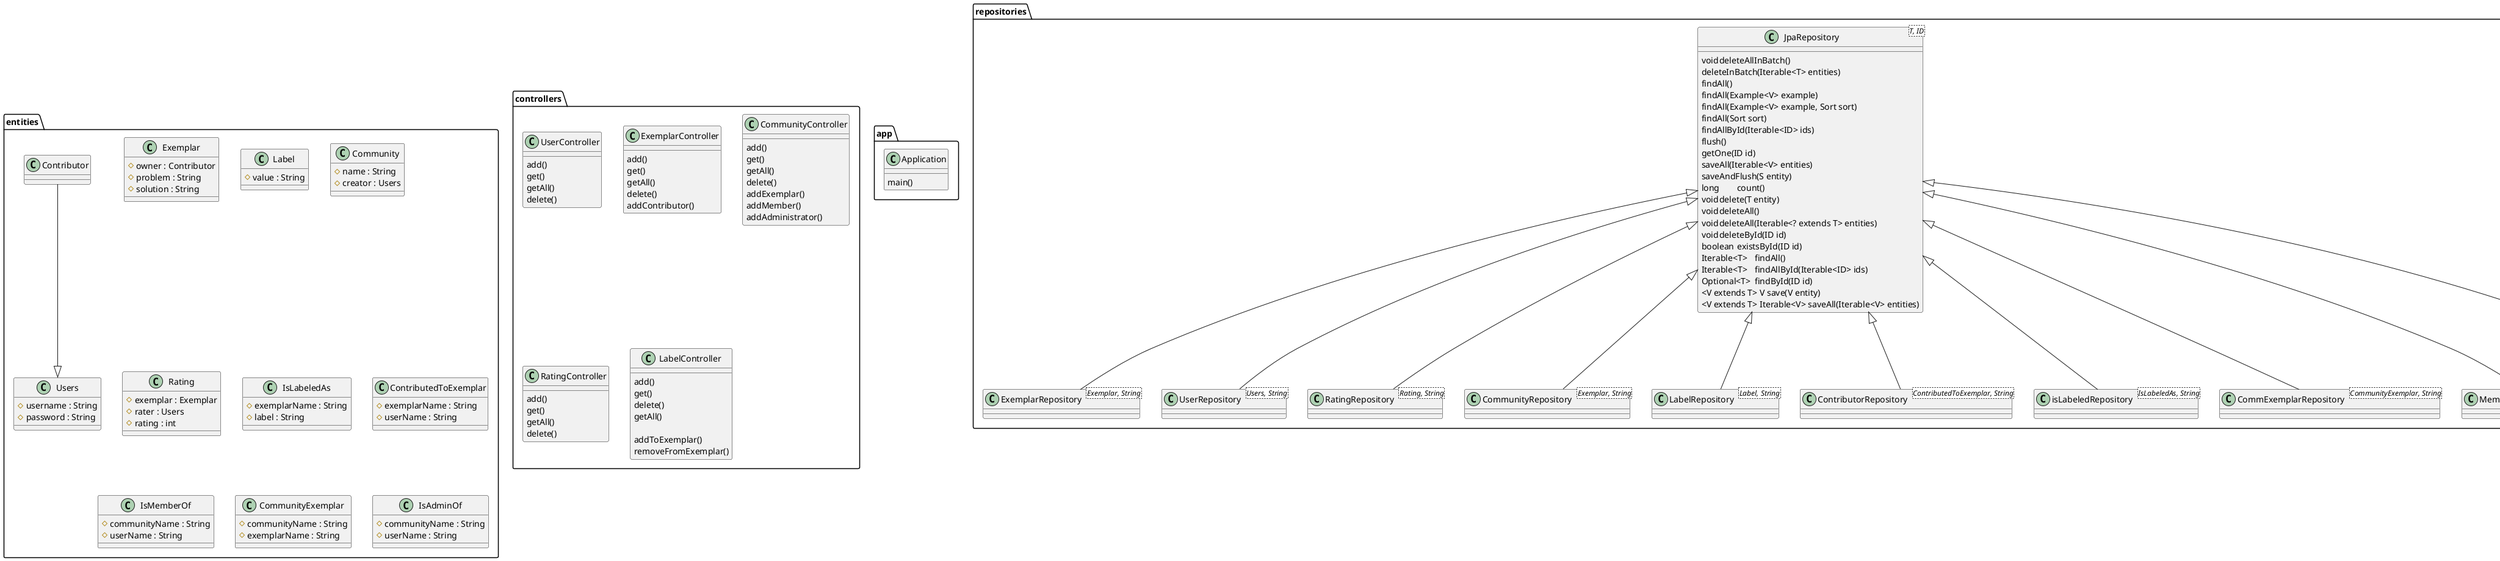 @startuml
package app{
class Application{
main()
}
}


package entities{
class Exemplar{
#owner : Contributor
#problem : String
#solution : String
}

class Users{
#username : String
#password : String
}

class Contributor{

}
Contributor --|> Users


class Label{
 #value : String
}


class Community{
#name : String
#creator : Users
}

class Rating{
#exemplar : Exemplar
#rater : Users
#rating : int
}

class IsLabeledAs{
#exemplarName : String
#label : String
}

class ContributedToExemplar{
#exemplarName : String
#userName : String
}
class IsMemberOf{
#communityName : String
#userName : String
}

class CommunityExemplar{
#communityName : String
#exemplarName : String
}

class IsAdminOf{
#communityName : String
#userName : String
}
}

package repositories{
class JpaRepository<T, ID>{
void	deleteAllInBatch()
deleteInBatch(Iterable<T> entities)
findAll()
findAll(Example<V> example)
findAll(Example<V> example, Sort sort)
findAll(Sort sort)
findAllById(Iterable<ID> ids)
flush()
getOne(ID id)
saveAll(Iterable<V> entities)
saveAndFlush(S entity)
long	count()
void	delete(T entity)
void	deleteAll()
void	deleteAll(Iterable<? extends T> entities)
void	deleteById(ID id)
boolean	existsById(ID id)
Iterable<T>	findAll()
Iterable<T>	findAllById(Iterable<ID> ids)
Optional<T>	findById(ID id)
<V extends T> V save(V entity)
<V extends T> Iterable<V>	saveAll(Iterable<V> entities)

}
class ExemplarRepository<Exemplar, String> extends JpaRepository{
}
class UserRepository<Users, String> extends JpaRepository{
}
class RatingRepository<Rating, String> extends JpaRepository{
}
class CommunityRepository<Exemplar, String> extends JpaRepository{
}
class LabelRepository<Label, String> extends JpaRepository{
}
class ContributorRepository<ContributedToExemplar, String> extends JpaRepository{
}
class isLabeledRepository<IsLabeledAs, String> extends JpaRepository{
}
class CommExemplarRepository<CommunityExemplar, String> extends JpaRepository{
}
class MemberRepository<IsMemberOf, String> extends JpaRepository{
}
class AdminRepository<IsAdminOf, String> extends JpaRepository{
}

}

package controllers{
class UserController{
add()
get()
getAll()
delete()
}

class ExemplarController{
add()
get()
getAll()
delete()
addContributor()
}

class CommunityController{
add()
get()
getAll()
delete()
addExemplar()
addMember()
addAdministrator()
}

class RatingController{
add()
get()
getAll()
delete()
}

class LabelController{
add()
get()
delete()
getAll()

addToExemplar()
removeFromExemplar()
}
}

@enduml